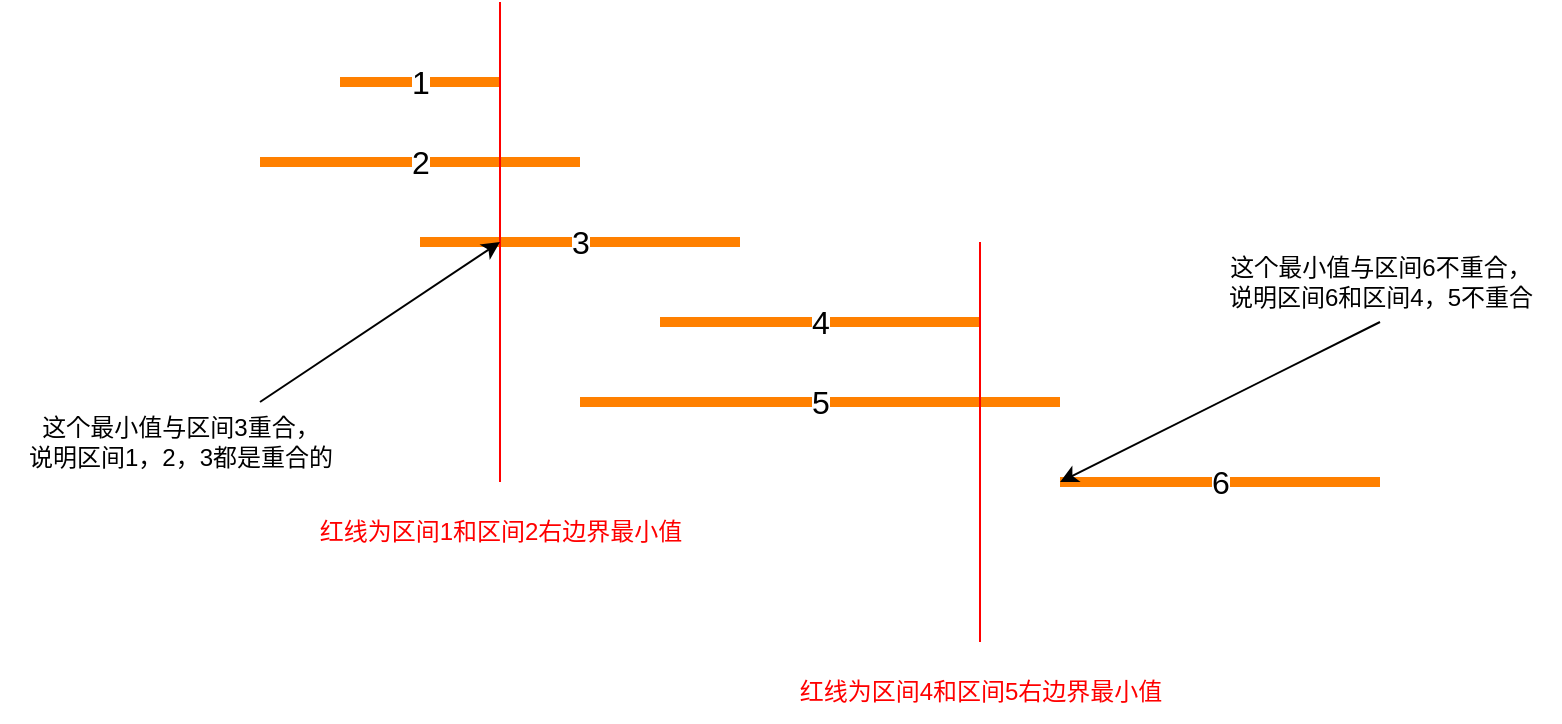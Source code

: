 <mxfile version="24.7.17">
  <diagram name="第 1 页" id="C5yYd7jHgQz70KKMW3bL">
    <mxGraphModel dx="954" dy="727" grid="1" gridSize="10" guides="1" tooltips="1" connect="1" arrows="1" fold="1" page="1" pageScale="1" pageWidth="827" pageHeight="1169" math="0" shadow="0">
      <root>
        <mxCell id="0" />
        <mxCell id="1" parent="0" />
        <mxCell id="yjDk6S2tXNjZQhVrfkkR-5" value="" style="endArrow=none;html=1;rounded=0;strokeWidth=5;strokeColor=#FF8000;" edge="1" parent="1">
          <mxGeometry width="50" height="50" relative="1" as="geometry">
            <mxPoint x="200" y="200" as="sourcePoint" />
            <mxPoint x="280" y="200" as="targetPoint" />
          </mxGeometry>
        </mxCell>
        <mxCell id="yjDk6S2tXNjZQhVrfkkR-8" value="1" style="edgeLabel;html=1;align=center;verticalAlign=middle;resizable=0;points=[];fontSize=16;" vertex="1" connectable="0" parent="yjDk6S2tXNjZQhVrfkkR-5">
          <mxGeometry relative="1" as="geometry">
            <mxPoint as="offset" />
          </mxGeometry>
        </mxCell>
        <mxCell id="yjDk6S2tXNjZQhVrfkkR-9" value="" style="endArrow=none;html=1;rounded=0;strokeWidth=5;strokeColor=#FF8000;" edge="1" parent="1">
          <mxGeometry width="50" height="50" relative="1" as="geometry">
            <mxPoint x="160" y="240" as="sourcePoint" />
            <mxPoint x="320" y="240" as="targetPoint" />
          </mxGeometry>
        </mxCell>
        <mxCell id="yjDk6S2tXNjZQhVrfkkR-10" value="2" style="edgeLabel;html=1;align=center;verticalAlign=middle;resizable=0;points=[];fontSize=16;" vertex="1" connectable="0" parent="yjDk6S2tXNjZQhVrfkkR-9">
          <mxGeometry relative="1" as="geometry">
            <mxPoint as="offset" />
          </mxGeometry>
        </mxCell>
        <mxCell id="yjDk6S2tXNjZQhVrfkkR-11" value="" style="endArrow=none;html=1;rounded=0;strokeWidth=5;strokeColor=#FF8000;" edge="1" parent="1">
          <mxGeometry width="50" height="50" relative="1" as="geometry">
            <mxPoint x="240" y="280" as="sourcePoint" />
            <mxPoint x="400" y="280" as="targetPoint" />
          </mxGeometry>
        </mxCell>
        <mxCell id="yjDk6S2tXNjZQhVrfkkR-12" value="3" style="edgeLabel;html=1;align=center;verticalAlign=middle;resizable=0;points=[];fontSize=16;" vertex="1" connectable="0" parent="yjDk6S2tXNjZQhVrfkkR-11">
          <mxGeometry relative="1" as="geometry">
            <mxPoint as="offset" />
          </mxGeometry>
        </mxCell>
        <mxCell id="yjDk6S2tXNjZQhVrfkkR-13" value="" style="endArrow=none;html=1;rounded=0;strokeWidth=5;strokeColor=#FF8000;" edge="1" parent="1">
          <mxGeometry width="50" height="50" relative="1" as="geometry">
            <mxPoint x="360" y="320" as="sourcePoint" />
            <mxPoint x="520" y="320" as="targetPoint" />
          </mxGeometry>
        </mxCell>
        <mxCell id="yjDk6S2tXNjZQhVrfkkR-14" value="4" style="edgeLabel;html=1;align=center;verticalAlign=middle;resizable=0;points=[];fontSize=16;" vertex="1" connectable="0" parent="yjDk6S2tXNjZQhVrfkkR-13">
          <mxGeometry relative="1" as="geometry">
            <mxPoint as="offset" />
          </mxGeometry>
        </mxCell>
        <mxCell id="yjDk6S2tXNjZQhVrfkkR-15" value="" style="endArrow=none;html=1;rounded=0;strokeWidth=5;strokeColor=#FF8000;" edge="1" parent="1">
          <mxGeometry width="50" height="50" relative="1" as="geometry">
            <mxPoint x="320" y="360" as="sourcePoint" />
            <mxPoint x="560" y="360" as="targetPoint" />
          </mxGeometry>
        </mxCell>
        <mxCell id="yjDk6S2tXNjZQhVrfkkR-16" value="5" style="edgeLabel;html=1;align=center;verticalAlign=middle;resizable=0;points=[];fontSize=16;" vertex="1" connectable="0" parent="yjDk6S2tXNjZQhVrfkkR-15">
          <mxGeometry relative="1" as="geometry">
            <mxPoint as="offset" />
          </mxGeometry>
        </mxCell>
        <mxCell id="yjDk6S2tXNjZQhVrfkkR-17" value="" style="endArrow=none;html=1;rounded=0;strokeWidth=5;strokeColor=#FF8000;" edge="1" parent="1">
          <mxGeometry width="50" height="50" relative="1" as="geometry">
            <mxPoint x="560" y="400" as="sourcePoint" />
            <mxPoint x="720" y="400" as="targetPoint" />
          </mxGeometry>
        </mxCell>
        <mxCell id="yjDk6S2tXNjZQhVrfkkR-18" value="6" style="edgeLabel;html=1;align=center;verticalAlign=middle;resizable=0;points=[];fontSize=16;" vertex="1" connectable="0" parent="yjDk6S2tXNjZQhVrfkkR-17">
          <mxGeometry relative="1" as="geometry">
            <mxPoint as="offset" />
          </mxGeometry>
        </mxCell>
        <mxCell id="yjDk6S2tXNjZQhVrfkkR-20" value="" style="endArrow=none;html=1;rounded=0;strokeColor=#FF0000;" edge="1" parent="1">
          <mxGeometry width="50" height="50" relative="1" as="geometry">
            <mxPoint x="280" y="400" as="sourcePoint" />
            <mxPoint x="280" y="160" as="targetPoint" />
          </mxGeometry>
        </mxCell>
        <mxCell id="yjDk6S2tXNjZQhVrfkkR-21" value="" style="endArrow=none;html=1;rounded=0;strokeColor=#FF0000;" edge="1" parent="1">
          <mxGeometry width="50" height="50" relative="1" as="geometry">
            <mxPoint x="520" y="480" as="sourcePoint" />
            <mxPoint x="520" y="280" as="targetPoint" />
          </mxGeometry>
        </mxCell>
        <mxCell id="yjDk6S2tXNjZQhVrfkkR-22" value="" style="endArrow=classic;html=1;rounded=0;" edge="1" parent="1">
          <mxGeometry width="50" height="50" relative="1" as="geometry">
            <mxPoint x="160" y="360" as="sourcePoint" />
            <mxPoint x="280" y="280" as="targetPoint" />
          </mxGeometry>
        </mxCell>
        <mxCell id="yjDk6S2tXNjZQhVrfkkR-23" value="" style="endArrow=classic;html=1;rounded=0;" edge="1" parent="1">
          <mxGeometry width="50" height="50" relative="1" as="geometry">
            <mxPoint x="720" y="320" as="sourcePoint" />
            <mxPoint x="560" y="400" as="targetPoint" />
          </mxGeometry>
        </mxCell>
        <mxCell id="yjDk6S2tXNjZQhVrfkkR-24" value="这个最小值与区间3重合，&lt;div&gt;说明区间1，2，3都是重合的&lt;/div&gt;" style="text;html=1;align=center;verticalAlign=middle;resizable=0;points=[];autosize=1;strokeColor=none;fillColor=none;" vertex="1" parent="1">
          <mxGeometry x="30" y="360" width="180" height="40" as="geometry" />
        </mxCell>
        <mxCell id="yjDk6S2tXNjZQhVrfkkR-25" value="红线为区间1和区间2右边界最小值" style="text;html=1;align=center;verticalAlign=middle;resizable=0;points=[];autosize=1;strokeColor=none;fillColor=none;fontColor=#FF0000;" vertex="1" parent="1">
          <mxGeometry x="180" y="410" width="200" height="30" as="geometry" />
        </mxCell>
        <mxCell id="yjDk6S2tXNjZQhVrfkkR-26" value="红线为区间4和区间5右边界最小值" style="text;html=1;align=center;verticalAlign=middle;resizable=0;points=[];autosize=1;strokeColor=none;fillColor=none;fontColor=#FF0000;" vertex="1" parent="1">
          <mxGeometry x="420" y="490" width="200" height="30" as="geometry" />
        </mxCell>
        <mxCell id="yjDk6S2tXNjZQhVrfkkR-27" value="这个最小值与区间6不重合，&lt;div&gt;说明区间6和区间4，5不重合&lt;/div&gt;" style="text;html=1;align=center;verticalAlign=middle;resizable=0;points=[];autosize=1;strokeColor=none;fillColor=none;" vertex="1" parent="1">
          <mxGeometry x="630" y="280" width="180" height="40" as="geometry" />
        </mxCell>
      </root>
    </mxGraphModel>
  </diagram>
</mxfile>
